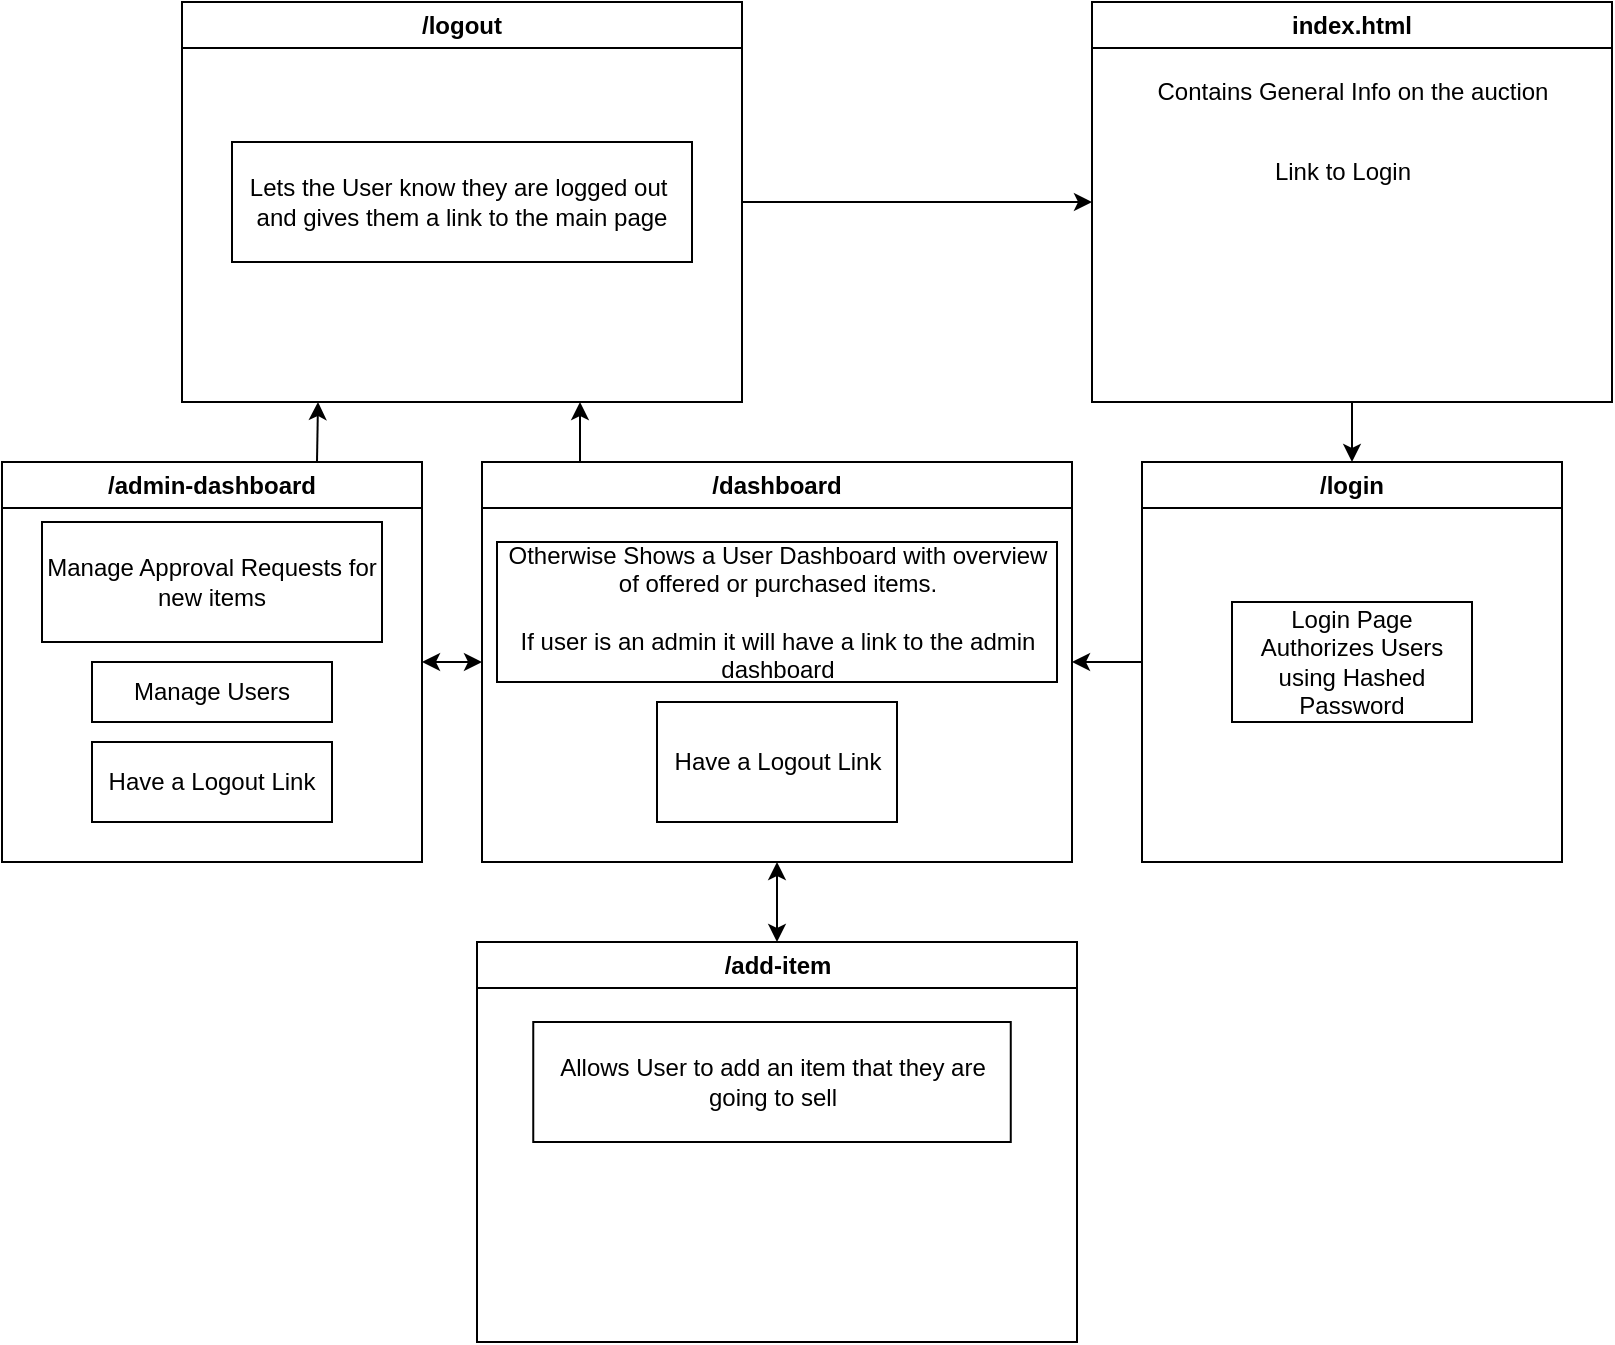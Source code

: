 <mxfile version="20.8.20" type="github">
  <diagram name="Overview-Usage" id="ms9M2wGPWEZDKiY62oMH">
    <mxGraphModel dx="2074" dy="1124" grid="1" gridSize="10" guides="1" tooltips="1" connect="1" arrows="1" fold="1" page="1" pageScale="1" pageWidth="850" pageHeight="1100" math="0" shadow="0">
      <root>
        <mxCell id="0" />
        <mxCell id="1" parent="0" />
        <mxCell id="mm6JZgyzwv_FnodIefHB-1" value="index.html" style="swimlane;whiteSpace=wrap;html=1;" vertex="1" parent="1">
          <mxGeometry x="555" y="80" width="260" height="200" as="geometry" />
        </mxCell>
        <mxCell id="mm6JZgyzwv_FnodIefHB-2" value="Contains General Info on the auction&lt;br&gt;" style="text;html=1;align=center;verticalAlign=middle;resizable=0;points=[];autosize=1;strokeColor=none;fillColor=none;" vertex="1" parent="mm6JZgyzwv_FnodIefHB-1">
          <mxGeometry x="20" y="30" width="220" height="30" as="geometry" />
        </mxCell>
        <mxCell id="mm6JZgyzwv_FnodIefHB-4" value="Link to Login" style="text;html=1;align=center;verticalAlign=middle;resizable=0;points=[];autosize=1;strokeColor=none;fillColor=none;" vertex="1" parent="mm6JZgyzwv_FnodIefHB-1">
          <mxGeometry x="80" y="70" width="90" height="30" as="geometry" />
        </mxCell>
        <mxCell id="mm6JZgyzwv_FnodIefHB-6" value="/login" style="swimlane;whiteSpace=wrap;html=1;" vertex="1" parent="1">
          <mxGeometry x="580" y="310" width="210" height="200" as="geometry" />
        </mxCell>
        <mxCell id="mm6JZgyzwv_FnodIefHB-11" value="Login Page&lt;br style=&quot;border-color: var(--darkreader-border--border-color); --darkreader-inline-border:var(--darkreader-border--darkreader-border--border-color);&quot; data-darkreader-inline-border=&quot;&quot;&gt;Authorizes Users using Hashed Password" style="rounded=0;whiteSpace=wrap;html=1;" vertex="1" parent="mm6JZgyzwv_FnodIefHB-6">
          <mxGeometry x="45" y="70" width="120" height="60" as="geometry" />
        </mxCell>
        <mxCell id="mm6JZgyzwv_FnodIefHB-7" value="/dashboard" style="swimlane;whiteSpace=wrap;html=1;" vertex="1" parent="1">
          <mxGeometry x="250" y="310" width="295" height="200" as="geometry" />
        </mxCell>
        <mxCell id="mm6JZgyzwv_FnodIefHB-12" value="Otherwise Shows a User Dashboard with overview of offered or purchased items.&lt;br&gt;&lt;br&gt;If user is an admin it will have a link to the admin dashboard" style="whiteSpace=wrap;html=1;rounded=0;" vertex="1" parent="mm6JZgyzwv_FnodIefHB-7">
          <mxGeometry x="7.5" y="40" width="280" height="70" as="geometry" />
        </mxCell>
        <mxCell id="mm6JZgyzwv_FnodIefHB-22" value="Have a Logout Link" style="whiteSpace=wrap;html=1;" vertex="1" parent="mm6JZgyzwv_FnodIefHB-7">
          <mxGeometry x="87.5" y="120" width="120" height="60" as="geometry" />
        </mxCell>
        <mxCell id="mm6JZgyzwv_FnodIefHB-14" value="/add-item" style="swimlane;whiteSpace=wrap;html=1;" vertex="1" parent="1">
          <mxGeometry x="247.5" y="550" width="300" height="200" as="geometry" />
        </mxCell>
        <mxCell id="mm6JZgyzwv_FnodIefHB-15" value="Allows User to add an item that they are going to sell" style="whiteSpace=wrap;html=1;" vertex="1" parent="mm6JZgyzwv_FnodIefHB-14">
          <mxGeometry x="28.13" y="40" width="238.75" height="60" as="geometry" />
        </mxCell>
        <mxCell id="mm6JZgyzwv_FnodIefHB-16" value="/admin-dashboard" style="swimlane;whiteSpace=wrap;html=1;" vertex="1" parent="1">
          <mxGeometry x="10" y="310" width="210" height="200" as="geometry" />
        </mxCell>
        <mxCell id="mm6JZgyzwv_FnodIefHB-17" value="Manage Approval Requests for new items" style="whiteSpace=wrap;html=1;" vertex="1" parent="mm6JZgyzwv_FnodIefHB-16">
          <mxGeometry x="20" y="30" width="170" height="60" as="geometry" />
        </mxCell>
        <mxCell id="mm6JZgyzwv_FnodIefHB-18" value="Manage Users" style="whiteSpace=wrap;html=1;" vertex="1" parent="mm6JZgyzwv_FnodIefHB-16">
          <mxGeometry x="45" y="100" width="120" height="30" as="geometry" />
        </mxCell>
        <mxCell id="mm6JZgyzwv_FnodIefHB-23" value="Have a Logout Link" style="whiteSpace=wrap;html=1;" vertex="1" parent="mm6JZgyzwv_FnodIefHB-16">
          <mxGeometry x="45" y="140" width="120" height="40" as="geometry" />
        </mxCell>
        <mxCell id="mm6JZgyzwv_FnodIefHB-19" value="" style="endArrow=classic;startArrow=classic;html=1;rounded=0;entryX=0;entryY=0.5;entryDx=0;entryDy=0;exitX=1;exitY=0.5;exitDx=0;exitDy=0;" edge="1" parent="1" source="mm6JZgyzwv_FnodIefHB-16" target="mm6JZgyzwv_FnodIefHB-7">
          <mxGeometry width="50" height="50" relative="1" as="geometry">
            <mxPoint x="120" y="590" as="sourcePoint" />
            <mxPoint x="170" y="540" as="targetPoint" />
          </mxGeometry>
        </mxCell>
        <mxCell id="mm6JZgyzwv_FnodIefHB-20" value="" style="endArrow=classic;startArrow=classic;html=1;rounded=0;entryX=0.5;entryY=1;entryDx=0;entryDy=0;exitX=0.5;exitY=0;exitDx=0;exitDy=0;" edge="1" parent="1" source="mm6JZgyzwv_FnodIefHB-14" target="mm6JZgyzwv_FnodIefHB-7">
          <mxGeometry width="50" height="50" relative="1" as="geometry">
            <mxPoint x="640" y="675" as="sourcePoint" />
            <mxPoint x="690" y="625" as="targetPoint" />
          </mxGeometry>
        </mxCell>
        <mxCell id="mm6JZgyzwv_FnodIefHB-21" value="" style="endArrow=classic;html=1;rounded=0;exitX=0;exitY=0.5;exitDx=0;exitDy=0;entryX=1;entryY=0.5;entryDx=0;entryDy=0;" edge="1" parent="1" source="mm6JZgyzwv_FnodIefHB-6" target="mm6JZgyzwv_FnodIefHB-7">
          <mxGeometry width="50" height="50" relative="1" as="geometry">
            <mxPoint x="400" y="500" as="sourcePoint" />
            <mxPoint x="450" y="450" as="targetPoint" />
          </mxGeometry>
        </mxCell>
        <mxCell id="mm6JZgyzwv_FnodIefHB-25" value="/logout" style="swimlane;whiteSpace=wrap;html=1;" vertex="1" parent="1">
          <mxGeometry x="100" y="80" width="280" height="200" as="geometry" />
        </mxCell>
        <mxCell id="mm6JZgyzwv_FnodIefHB-28" value="Lets the User know they are logged out&amp;nbsp; and gives them a link to the main page" style="whiteSpace=wrap;html=1;" vertex="1" parent="mm6JZgyzwv_FnodIefHB-25">
          <mxGeometry x="25" y="70" width="230" height="60" as="geometry" />
        </mxCell>
        <mxCell id="mm6JZgyzwv_FnodIefHB-26" value="" style="endArrow=classic;html=1;rounded=0;exitX=0.75;exitY=0;exitDx=0;exitDy=0;" edge="1" parent="1" source="mm6JZgyzwv_FnodIefHB-16">
          <mxGeometry width="50" height="50" relative="1" as="geometry">
            <mxPoint x="400" y="500" as="sourcePoint" />
            <mxPoint x="168" y="280" as="targetPoint" />
          </mxGeometry>
        </mxCell>
        <mxCell id="mm6JZgyzwv_FnodIefHB-27" value="" style="endArrow=classic;html=1;rounded=0;" edge="1" parent="1">
          <mxGeometry width="50" height="50" relative="1" as="geometry">
            <mxPoint x="299" y="310" as="sourcePoint" />
            <mxPoint x="299" y="280" as="targetPoint" />
          </mxGeometry>
        </mxCell>
        <mxCell id="mm6JZgyzwv_FnodIefHB-29" value="" style="endArrow=classic;html=1;rounded=0;exitX=1;exitY=0.5;exitDx=0;exitDy=0;entryX=0;entryY=0.5;entryDx=0;entryDy=0;" edge="1" parent="1" source="mm6JZgyzwv_FnodIefHB-25" target="mm6JZgyzwv_FnodIefHB-1">
          <mxGeometry width="50" height="50" relative="1" as="geometry">
            <mxPoint x="400" y="480" as="sourcePoint" />
            <mxPoint x="450" y="430" as="targetPoint" />
          </mxGeometry>
        </mxCell>
        <mxCell id="mm6JZgyzwv_FnodIefHB-30" value="" style="endArrow=classic;html=1;rounded=0;exitX=0.5;exitY=1;exitDx=0;exitDy=0;entryX=0.5;entryY=0;entryDx=0;entryDy=0;" edge="1" parent="1" source="mm6JZgyzwv_FnodIefHB-1" target="mm6JZgyzwv_FnodIefHB-6">
          <mxGeometry width="50" height="50" relative="1" as="geometry">
            <mxPoint x="400" y="480" as="sourcePoint" />
            <mxPoint x="450" y="430" as="targetPoint" />
          </mxGeometry>
        </mxCell>
      </root>
    </mxGraphModel>
  </diagram>
</mxfile>
